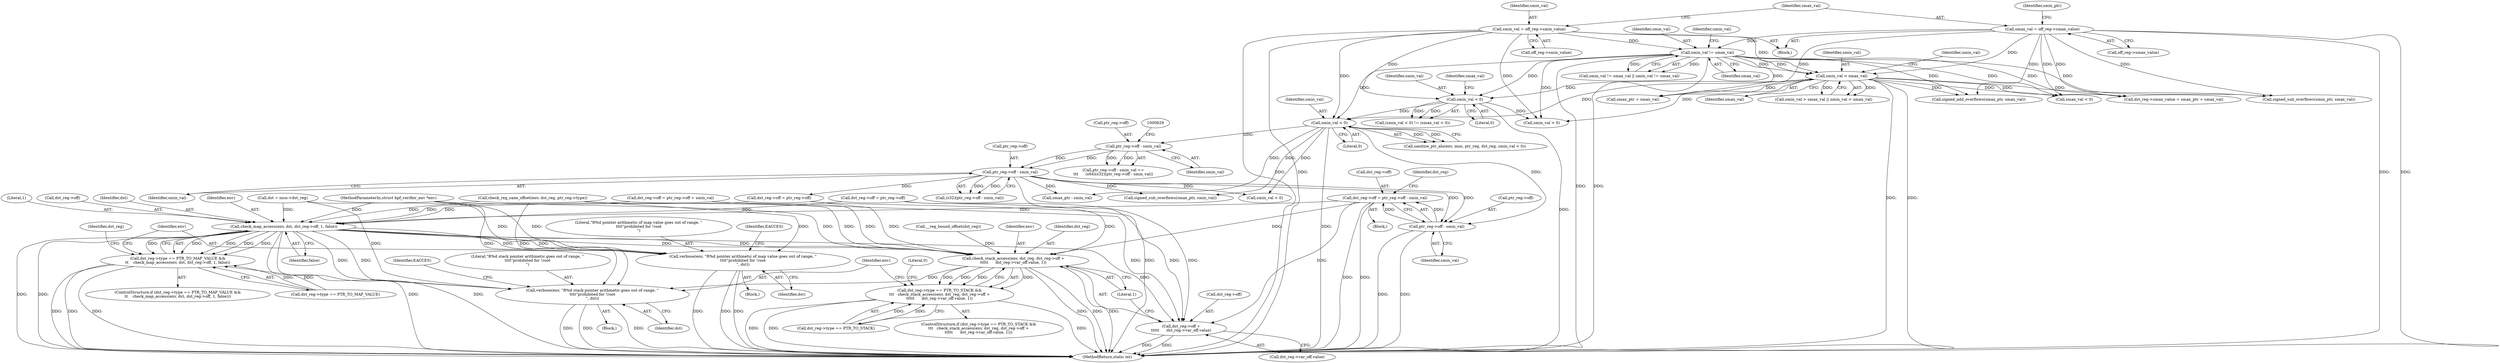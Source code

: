 digraph "0_linux_979d63d50c0c0f7bc537bf821e056cc9fe5abd38@integer" {
"1000672" [label="(Call,dst_reg->off = ptr_reg->off - smin_val)"];
"1000676" [label="(Call,ptr_reg->off - smin_val)"];
"1000632" [label="(Call,ptr_reg->off - smin_val)"];
"1000623" [label="(Call,ptr_reg->off - smin_val)"];
"1000579" [label="(Call,smin_val < 0)"];
"1000234" [label="(Call,smin_val != smax_val)"];
"1000156" [label="(Call,smin_val = off_reg->smin_value)"];
"1000162" [label="(Call,smax_val = off_reg->smax_value)"];
"1000312" [label="(Call,smin_val < 0)"];
"1000241" [label="(Call,smin_val > smax_val)"];
"1000860" [label="(Call,check_map_access(env, dst, dst_reg->off, 1, false))"];
"1000854" [label="(Call,dst_reg->type == PTR_TO_MAP_VALUE &&\n\t\t    check_map_access(env, dst, dst_reg->off, 1, false))"];
"1000869" [label="(Call,verbose(env, \"R%d pointer arithmetic of map value goes out of range, \"\n\t\t\t\t\"prohibited for !root\n\", dst))"];
"1000884" [label="(Call,check_stack_access(env, dst_reg, dst_reg->off +\n\t\t\t\t\t      dst_reg->var_off.value, 1))"];
"1000878" [label="(Call,dst_reg->type == PTR_TO_STACK &&\n\t\t\t   check_stack_access(env, dst_reg, dst_reg->off +\n\t\t\t\t\t      dst_reg->var_off.value, 1))"];
"1000898" [label="(Call,verbose(env, \"R%d stack pointer arithmetic goes out of range, \"\n\t\t\t\t\"prohibited for !root\n\", dst))"];
"1000887" [label="(Call,dst_reg->off +\n\t\t\t\t\t      dst_reg->var_off.value)"];
"1000242" [label="(Identifier,smin_val)"];
"1000486" [label="(Call,smax_ptr + smax_val)"];
"1000243" [label="(Identifier,smax_val)"];
"1000315" [label="(Call,smax_val < 0)"];
"1000862" [label="(Identifier,dst)"];
"1000311" [label="(Call,(smin_val < 0) != (smax_val < 0))"];
"1000314" [label="(Literal,0)"];
"1000866" [label="(Literal,1)"];
"1000877" [label="(ControlStructure,if (dst_reg->type == PTR_TO_STACK &&\n\t\t\t   check_stack_access(env, dst_reg, dst_reg->off +\n\t\t\t\t\t      dst_reg->var_off.value, 1)))"];
"1000156" [label="(Call,smin_val = off_reg->smin_value)"];
"1000636" [label="(Identifier,smin_val)"];
"1000855" [label="(Call,dst_reg->type == PTR_TO_MAP_VALUE)"];
"1000861" [label="(Identifier,env)"];
"1000124" [label="(Block,)"];
"1000240" [label="(Call,smin_val > smax_val || umin_val > umax_val)"];
"1000162" [label="(Call,smax_val = off_reg->smax_value)"];
"1000867" [label="(Identifier,false)"];
"1000904" [label="(Identifier,EACCES)"];
"1000233" [label="(Call,smin_val != smax_val || umin_val != umax_val)"];
"1000241" [label="(Call,smin_val > smax_val)"];
"1000313" [label="(Identifier,smin_val)"];
"1000234" [label="(Call,smin_val != smax_val)"];
"1000793" [label="(Call,smin_val < 0)"];
"1000906" [label="(Literal,0)"];
"1000887" [label="(Call,dst_reg->off +\n\t\t\t\t\t      dst_reg->var_off.value)"];
"1000581" [label="(Literal,0)"];
"1000236" [label="(Identifier,smax_val)"];
"1000637" [label="(Block,)"];
"1000897" [label="(Block,)"];
"1000683" [label="(Identifier,dst_reg)"];
"1000766" [label="(Call,dst_reg->off = ptr_reg->off)"];
"1000120" [label="(MethodParameterIn,struct bpf_verifier_env *env)"];
"1000164" [label="(Call,off_reg->smax_value)"];
"1000672" [label="(Call,dst_reg->off = ptr_reg->off - smin_val)"];
"1000169" [label="(Identifier,smin_ptr)"];
"1000245" [label="(Identifier,umin_val)"];
"1000853" [label="(ControlStructure,if (dst_reg->type == PTR_TO_MAP_VALUE &&\n\t\t    check_map_access(env, dst, dst_reg->off, 1, false)))"];
"1000872" [label="(Identifier,dst)"];
"1000869" [label="(Call,verbose(env, \"R%d pointer arithmetic of map value goes out of range, \"\n\t\t\t\t\"prohibited for !root\n\", dst))"];
"1000863" [label="(Call,dst_reg->off)"];
"1000854" [label="(Call,dst_reg->type == PTR_TO_MAP_VALUE &&\n\t\t    check_map_access(env, dst, dst_reg->off, 1, false))"];
"1000624" [label="(Call,ptr_reg->off)"];
"1000677" [label="(Call,ptr_reg->off)"];
"1000482" [label="(Call,dst_reg->smax_value = smax_ptr + smax_val)"];
"1000845" [label="(Call,__reg_bound_offset(dst_reg))"];
"1000870" [label="(Identifier,env)"];
"1000721" [label="(Call,smax_ptr - smin_val)"];
"1000901" [label="(Identifier,dst)"];
"1000437" [label="(Call,dst_reg->off = ptr_reg->off + smin_val)"];
"1000891" [label="(Call,dst_reg->var_off.value)"];
"1000622" [label="(Call,ptr_reg->off - smin_val ==\n\t\t\t      (s64)(s32)(ptr_reg->off - smin_val))"];
"1000157" [label="(Identifier,smin_val)"];
"1000204" [label="(Call,dst = insn->dst_reg)"];
"1000574" [label="(Call,sanitize_ptr_alu(env, insn, ptr_reg, dst_reg, smin_val < 0))"];
"1000875" [label="(Identifier,EACCES)"];
"1000888" [label="(Call,dst_reg->off)"];
"1000860" [label="(Call,check_map_access(env, dst, dst_reg->off, 1, false))"];
"1000539" [label="(Call,dst_reg->off = ptr_reg->off)"];
"1000885" [label="(Identifier,env)"];
"1000623" [label="(Call,ptr_reg->off - smin_val)"];
"1000896" [label="(Literal,1)"];
"1000158" [label="(Call,off_reg->smin_value)"];
"1000886" [label="(Identifier,dst_reg)"];
"1000680" [label="(Identifier,smin_val)"];
"1000579" [label="(Call,smin_val < 0)"];
"1000881" [label="(Identifier,dst_reg)"];
"1000691" [label="(Call,signed_sub_overflows(smin_ptr, smax_val))"];
"1000316" [label="(Identifier,smax_val)"];
"1000633" [label="(Call,ptr_reg->off)"];
"1000627" [label="(Identifier,smin_val)"];
"1000900" [label="(Literal,\"R%d stack pointer arithmetic goes out of range, \"\n\t\t\t\t\"prohibited for !root\n\")"];
"1000868" [label="(Block,)"];
"1000694" [label="(Call,signed_sub_overflows(smax_ptr, smin_val))"];
"1000871" [label="(Literal,\"R%d pointer arithmetic of map value goes out of range, \"\n\t\t\t\t\"prohibited for !root\n\")"];
"1000884" [label="(Call,check_stack_access(env, dst_reg, dst_reg->off +\n\t\t\t\t\t      dst_reg->var_off.value, 1))"];
"1000898" [label="(Call,verbose(env, \"R%d stack pointer arithmetic goes out of range, \"\n\t\t\t\t\"prohibited for !root\n\", dst))"];
"1000879" [label="(Call,dst_reg->type == PTR_TO_STACK)"];
"1000312" [label="(Call,smin_val < 0)"];
"1000907" [label="(MethodReturn,static int)"];
"1000632" [label="(Call,ptr_reg->off - smin_val)"];
"1000878" [label="(Call,dst_reg->type == PTR_TO_STACK &&\n\t\t\t   check_stack_access(env, dst_reg, dst_reg->off +\n\t\t\t\t\t      dst_reg->var_off.value, 1))"];
"1000377" [label="(Call,smin_val < 0)"];
"1000630" [label="(Call,(s32)(ptr_reg->off - smin_val))"];
"1000163" [label="(Identifier,smax_val)"];
"1000235" [label="(Identifier,smin_val)"];
"1000676" [label="(Call,ptr_reg->off - smin_val)"];
"1000580" [label="(Identifier,smin_val)"];
"1000238" [label="(Identifier,umin_val)"];
"1000832" [label="(Call,check_reg_sane_offset(env, dst_reg, ptr_reg->type))"];
"1000673" [label="(Call,dst_reg->off)"];
"1000459" [label="(Call,signed_add_overflows(smax_ptr, smax_val))"];
"1000899" [label="(Identifier,env)"];
"1000672" -> "1000637"  [label="AST: "];
"1000672" -> "1000676"  [label="CFG: "];
"1000673" -> "1000672"  [label="AST: "];
"1000676" -> "1000672"  [label="AST: "];
"1000683" -> "1000672"  [label="CFG: "];
"1000672" -> "1000907"  [label="DDG: "];
"1000672" -> "1000907"  [label="DDG: "];
"1000676" -> "1000672"  [label="DDG: "];
"1000676" -> "1000672"  [label="DDG: "];
"1000672" -> "1000860"  [label="DDG: "];
"1000672" -> "1000884"  [label="DDG: "];
"1000672" -> "1000887"  [label="DDG: "];
"1000676" -> "1000680"  [label="CFG: "];
"1000677" -> "1000676"  [label="AST: "];
"1000680" -> "1000676"  [label="AST: "];
"1000676" -> "1000907"  [label="DDG: "];
"1000676" -> "1000907"  [label="DDG: "];
"1000632" -> "1000676"  [label="DDG: "];
"1000632" -> "1000676"  [label="DDG: "];
"1000579" -> "1000676"  [label="DDG: "];
"1000632" -> "1000630"  [label="AST: "];
"1000632" -> "1000636"  [label="CFG: "];
"1000633" -> "1000632"  [label="AST: "];
"1000636" -> "1000632"  [label="AST: "];
"1000630" -> "1000632"  [label="CFG: "];
"1000632" -> "1000907"  [label="DDG: "];
"1000632" -> "1000630"  [label="DDG: "];
"1000632" -> "1000630"  [label="DDG: "];
"1000623" -> "1000632"  [label="DDG: "];
"1000623" -> "1000632"  [label="DDG: "];
"1000632" -> "1000694"  [label="DDG: "];
"1000632" -> "1000721"  [label="DDG: "];
"1000632" -> "1000766"  [label="DDG: "];
"1000632" -> "1000793"  [label="DDG: "];
"1000623" -> "1000622"  [label="AST: "];
"1000623" -> "1000627"  [label="CFG: "];
"1000624" -> "1000623"  [label="AST: "];
"1000627" -> "1000623"  [label="AST: "];
"1000629" -> "1000623"  [label="CFG: "];
"1000623" -> "1000622"  [label="DDG: "];
"1000623" -> "1000622"  [label="DDG: "];
"1000579" -> "1000623"  [label="DDG: "];
"1000579" -> "1000574"  [label="AST: "];
"1000579" -> "1000581"  [label="CFG: "];
"1000580" -> "1000579"  [label="AST: "];
"1000581" -> "1000579"  [label="AST: "];
"1000574" -> "1000579"  [label="CFG: "];
"1000579" -> "1000907"  [label="DDG: "];
"1000579" -> "1000574"  [label="DDG: "];
"1000579" -> "1000574"  [label="DDG: "];
"1000234" -> "1000579"  [label="DDG: "];
"1000156" -> "1000579"  [label="DDG: "];
"1000312" -> "1000579"  [label="DDG: "];
"1000241" -> "1000579"  [label="DDG: "];
"1000579" -> "1000694"  [label="DDG: "];
"1000579" -> "1000721"  [label="DDG: "];
"1000579" -> "1000793"  [label="DDG: "];
"1000234" -> "1000233"  [label="AST: "];
"1000234" -> "1000236"  [label="CFG: "];
"1000235" -> "1000234"  [label="AST: "];
"1000236" -> "1000234"  [label="AST: "];
"1000238" -> "1000234"  [label="CFG: "];
"1000233" -> "1000234"  [label="CFG: "];
"1000234" -> "1000907"  [label="DDG: "];
"1000234" -> "1000907"  [label="DDG: "];
"1000234" -> "1000233"  [label="DDG: "];
"1000234" -> "1000233"  [label="DDG: "];
"1000156" -> "1000234"  [label="DDG: "];
"1000162" -> "1000234"  [label="DDG: "];
"1000234" -> "1000241"  [label="DDG: "];
"1000234" -> "1000241"  [label="DDG: "];
"1000234" -> "1000312"  [label="DDG: "];
"1000234" -> "1000315"  [label="DDG: "];
"1000234" -> "1000377"  [label="DDG: "];
"1000234" -> "1000459"  [label="DDG: "];
"1000234" -> "1000482"  [label="DDG: "];
"1000234" -> "1000486"  [label="DDG: "];
"1000234" -> "1000691"  [label="DDG: "];
"1000156" -> "1000124"  [label="AST: "];
"1000156" -> "1000158"  [label="CFG: "];
"1000157" -> "1000156"  [label="AST: "];
"1000158" -> "1000156"  [label="AST: "];
"1000163" -> "1000156"  [label="CFG: "];
"1000156" -> "1000907"  [label="DDG: "];
"1000156" -> "1000907"  [label="DDG: "];
"1000156" -> "1000241"  [label="DDG: "];
"1000156" -> "1000312"  [label="DDG: "];
"1000156" -> "1000377"  [label="DDG: "];
"1000162" -> "1000124"  [label="AST: "];
"1000162" -> "1000164"  [label="CFG: "];
"1000163" -> "1000162"  [label="AST: "];
"1000164" -> "1000162"  [label="AST: "];
"1000169" -> "1000162"  [label="CFG: "];
"1000162" -> "1000907"  [label="DDG: "];
"1000162" -> "1000907"  [label="DDG: "];
"1000162" -> "1000241"  [label="DDG: "];
"1000162" -> "1000315"  [label="DDG: "];
"1000162" -> "1000459"  [label="DDG: "];
"1000162" -> "1000482"  [label="DDG: "];
"1000162" -> "1000486"  [label="DDG: "];
"1000162" -> "1000691"  [label="DDG: "];
"1000312" -> "1000311"  [label="AST: "];
"1000312" -> "1000314"  [label="CFG: "];
"1000313" -> "1000312"  [label="AST: "];
"1000314" -> "1000312"  [label="AST: "];
"1000316" -> "1000312"  [label="CFG: "];
"1000312" -> "1000907"  [label="DDG: "];
"1000312" -> "1000311"  [label="DDG: "];
"1000312" -> "1000311"  [label="DDG: "];
"1000241" -> "1000312"  [label="DDG: "];
"1000312" -> "1000377"  [label="DDG: "];
"1000241" -> "1000240"  [label="AST: "];
"1000241" -> "1000243"  [label="CFG: "];
"1000242" -> "1000241"  [label="AST: "];
"1000243" -> "1000241"  [label="AST: "];
"1000245" -> "1000241"  [label="CFG: "];
"1000240" -> "1000241"  [label="CFG: "];
"1000241" -> "1000907"  [label="DDG: "];
"1000241" -> "1000907"  [label="DDG: "];
"1000241" -> "1000240"  [label="DDG: "];
"1000241" -> "1000240"  [label="DDG: "];
"1000241" -> "1000315"  [label="DDG: "];
"1000241" -> "1000377"  [label="DDG: "];
"1000241" -> "1000459"  [label="DDG: "];
"1000241" -> "1000482"  [label="DDG: "];
"1000241" -> "1000486"  [label="DDG: "];
"1000241" -> "1000691"  [label="DDG: "];
"1000860" -> "1000854"  [label="AST: "];
"1000860" -> "1000867"  [label="CFG: "];
"1000861" -> "1000860"  [label="AST: "];
"1000862" -> "1000860"  [label="AST: "];
"1000863" -> "1000860"  [label="AST: "];
"1000866" -> "1000860"  [label="AST: "];
"1000867" -> "1000860"  [label="AST: "];
"1000854" -> "1000860"  [label="CFG: "];
"1000860" -> "1000907"  [label="DDG: "];
"1000860" -> "1000907"  [label="DDG: "];
"1000860" -> "1000907"  [label="DDG: "];
"1000860" -> "1000907"  [label="DDG: "];
"1000860" -> "1000854"  [label="DDG: "];
"1000860" -> "1000854"  [label="DDG: "];
"1000860" -> "1000854"  [label="DDG: "];
"1000860" -> "1000854"  [label="DDG: "];
"1000860" -> "1000854"  [label="DDG: "];
"1000832" -> "1000860"  [label="DDG: "];
"1000120" -> "1000860"  [label="DDG: "];
"1000204" -> "1000860"  [label="DDG: "];
"1000539" -> "1000860"  [label="DDG: "];
"1000766" -> "1000860"  [label="DDG: "];
"1000437" -> "1000860"  [label="DDG: "];
"1000860" -> "1000869"  [label="DDG: "];
"1000860" -> "1000869"  [label="DDG: "];
"1000860" -> "1000884"  [label="DDG: "];
"1000860" -> "1000884"  [label="DDG: "];
"1000860" -> "1000887"  [label="DDG: "];
"1000860" -> "1000898"  [label="DDG: "];
"1000860" -> "1000898"  [label="DDG: "];
"1000854" -> "1000853"  [label="AST: "];
"1000854" -> "1000855"  [label="CFG: "];
"1000855" -> "1000854"  [label="AST: "];
"1000870" -> "1000854"  [label="CFG: "];
"1000881" -> "1000854"  [label="CFG: "];
"1000854" -> "1000907"  [label="DDG: "];
"1000854" -> "1000907"  [label="DDG: "];
"1000854" -> "1000907"  [label="DDG: "];
"1000855" -> "1000854"  [label="DDG: "];
"1000855" -> "1000854"  [label="DDG: "];
"1000869" -> "1000868"  [label="AST: "];
"1000869" -> "1000872"  [label="CFG: "];
"1000870" -> "1000869"  [label="AST: "];
"1000871" -> "1000869"  [label="AST: "];
"1000872" -> "1000869"  [label="AST: "];
"1000875" -> "1000869"  [label="CFG: "];
"1000869" -> "1000907"  [label="DDG: "];
"1000869" -> "1000907"  [label="DDG: "];
"1000869" -> "1000907"  [label="DDG: "];
"1000832" -> "1000869"  [label="DDG: "];
"1000120" -> "1000869"  [label="DDG: "];
"1000204" -> "1000869"  [label="DDG: "];
"1000884" -> "1000878"  [label="AST: "];
"1000884" -> "1000896"  [label="CFG: "];
"1000885" -> "1000884"  [label="AST: "];
"1000886" -> "1000884"  [label="AST: "];
"1000887" -> "1000884"  [label="AST: "];
"1000896" -> "1000884"  [label="AST: "];
"1000878" -> "1000884"  [label="CFG: "];
"1000884" -> "1000907"  [label="DDG: "];
"1000884" -> "1000907"  [label="DDG: "];
"1000884" -> "1000907"  [label="DDG: "];
"1000884" -> "1000878"  [label="DDG: "];
"1000884" -> "1000878"  [label="DDG: "];
"1000884" -> "1000878"  [label="DDG: "];
"1000884" -> "1000878"  [label="DDG: "];
"1000832" -> "1000884"  [label="DDG: "];
"1000120" -> "1000884"  [label="DDG: "];
"1000845" -> "1000884"  [label="DDG: "];
"1000539" -> "1000884"  [label="DDG: "];
"1000766" -> "1000884"  [label="DDG: "];
"1000437" -> "1000884"  [label="DDG: "];
"1000884" -> "1000898"  [label="DDG: "];
"1000878" -> "1000877"  [label="AST: "];
"1000878" -> "1000879"  [label="CFG: "];
"1000879" -> "1000878"  [label="AST: "];
"1000899" -> "1000878"  [label="CFG: "];
"1000906" -> "1000878"  [label="CFG: "];
"1000878" -> "1000907"  [label="DDG: "];
"1000878" -> "1000907"  [label="DDG: "];
"1000878" -> "1000907"  [label="DDG: "];
"1000879" -> "1000878"  [label="DDG: "];
"1000879" -> "1000878"  [label="DDG: "];
"1000898" -> "1000897"  [label="AST: "];
"1000898" -> "1000901"  [label="CFG: "];
"1000899" -> "1000898"  [label="AST: "];
"1000900" -> "1000898"  [label="AST: "];
"1000901" -> "1000898"  [label="AST: "];
"1000904" -> "1000898"  [label="CFG: "];
"1000898" -> "1000907"  [label="DDG: "];
"1000898" -> "1000907"  [label="DDG: "];
"1000898" -> "1000907"  [label="DDG: "];
"1000832" -> "1000898"  [label="DDG: "];
"1000120" -> "1000898"  [label="DDG: "];
"1000204" -> "1000898"  [label="DDG: "];
"1000887" -> "1000891"  [label="CFG: "];
"1000888" -> "1000887"  [label="AST: "];
"1000891" -> "1000887"  [label="AST: "];
"1000896" -> "1000887"  [label="CFG: "];
"1000887" -> "1000907"  [label="DDG: "];
"1000887" -> "1000907"  [label="DDG: "];
"1000539" -> "1000887"  [label="DDG: "];
"1000766" -> "1000887"  [label="DDG: "];
"1000437" -> "1000887"  [label="DDG: "];
}
